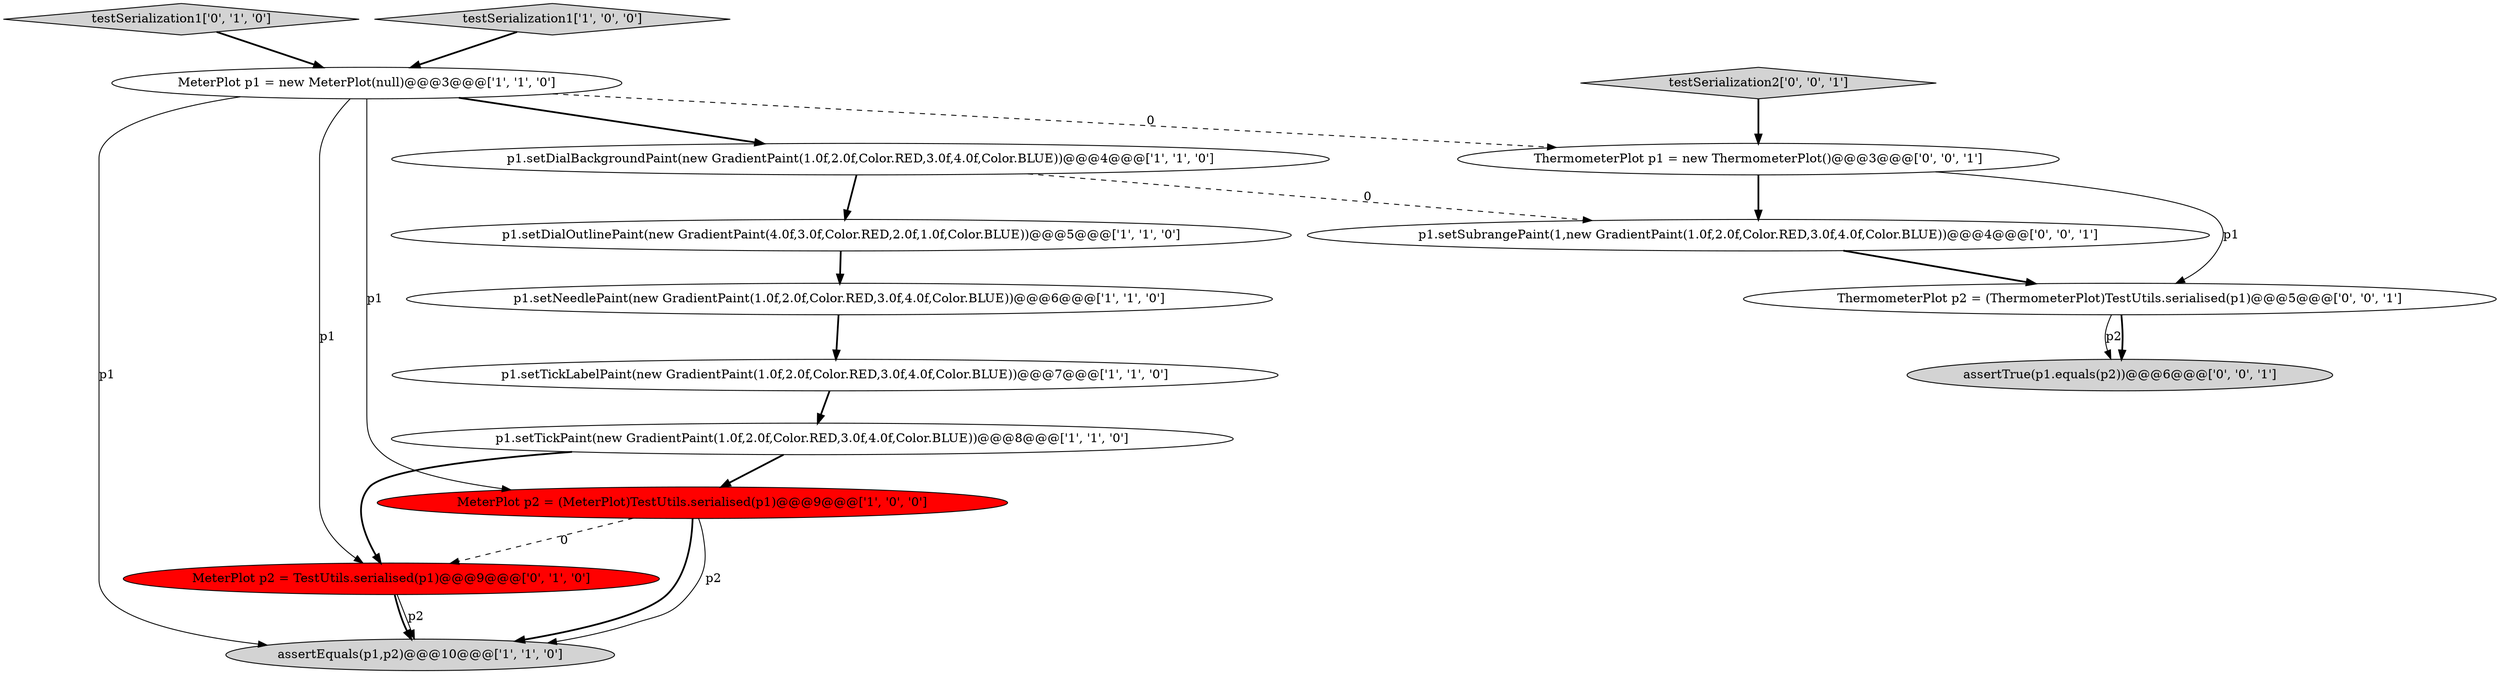 digraph {
12 [style = filled, label = "assertTrue(p1.equals(p2))@@@6@@@['0', '0', '1']", fillcolor = lightgray, shape = ellipse image = "AAA0AAABBB3BBB"];
13 [style = filled, label = "ThermometerPlot p2 = (ThermometerPlot)TestUtils.serialised(p1)@@@5@@@['0', '0', '1']", fillcolor = white, shape = ellipse image = "AAA0AAABBB3BBB"];
10 [style = filled, label = "testSerialization1['0', '1', '0']", fillcolor = lightgray, shape = diamond image = "AAA0AAABBB2BBB"];
6 [style = filled, label = "p1.setTickPaint(new GradientPaint(1.0f,2.0f,Color.RED,3.0f,4.0f,Color.BLUE))@@@8@@@['1', '1', '0']", fillcolor = white, shape = ellipse image = "AAA0AAABBB1BBB"];
4 [style = filled, label = "p1.setNeedlePaint(new GradientPaint(1.0f,2.0f,Color.RED,3.0f,4.0f,Color.BLUE))@@@6@@@['1', '1', '0']", fillcolor = white, shape = ellipse image = "AAA0AAABBB1BBB"];
11 [style = filled, label = "ThermometerPlot p1 = new ThermometerPlot()@@@3@@@['0', '0', '1']", fillcolor = white, shape = ellipse image = "AAA0AAABBB3BBB"];
1 [style = filled, label = "p1.setDialOutlinePaint(new GradientPaint(4.0f,3.0f,Color.RED,2.0f,1.0f,Color.BLUE))@@@5@@@['1', '1', '0']", fillcolor = white, shape = ellipse image = "AAA0AAABBB1BBB"];
2 [style = filled, label = "MeterPlot p1 = new MeterPlot(null)@@@3@@@['1', '1', '0']", fillcolor = white, shape = ellipse image = "AAA0AAABBB1BBB"];
5 [style = filled, label = "testSerialization1['1', '0', '0']", fillcolor = lightgray, shape = diamond image = "AAA0AAABBB1BBB"];
15 [style = filled, label = "p1.setSubrangePaint(1,new GradientPaint(1.0f,2.0f,Color.RED,3.0f,4.0f,Color.BLUE))@@@4@@@['0', '0', '1']", fillcolor = white, shape = ellipse image = "AAA0AAABBB3BBB"];
9 [style = filled, label = "MeterPlot p2 = TestUtils.serialised(p1)@@@9@@@['0', '1', '0']", fillcolor = red, shape = ellipse image = "AAA1AAABBB2BBB"];
0 [style = filled, label = "p1.setDialBackgroundPaint(new GradientPaint(1.0f,2.0f,Color.RED,3.0f,4.0f,Color.BLUE))@@@4@@@['1', '1', '0']", fillcolor = white, shape = ellipse image = "AAA0AAABBB1BBB"];
3 [style = filled, label = "assertEquals(p1,p2)@@@10@@@['1', '1', '0']", fillcolor = lightgray, shape = ellipse image = "AAA0AAABBB1BBB"];
8 [style = filled, label = "p1.setTickLabelPaint(new GradientPaint(1.0f,2.0f,Color.RED,3.0f,4.0f,Color.BLUE))@@@7@@@['1', '1', '0']", fillcolor = white, shape = ellipse image = "AAA0AAABBB1BBB"];
14 [style = filled, label = "testSerialization2['0', '0', '1']", fillcolor = lightgray, shape = diamond image = "AAA0AAABBB3BBB"];
7 [style = filled, label = "MeterPlot p2 = (MeterPlot)TestUtils.serialised(p1)@@@9@@@['1', '0', '0']", fillcolor = red, shape = ellipse image = "AAA1AAABBB1BBB"];
11->13 [style = solid, label="p1"];
2->3 [style = solid, label="p1"];
1->4 [style = bold, label=""];
9->3 [style = solid, label="p2"];
15->13 [style = bold, label=""];
2->7 [style = solid, label="p1"];
0->15 [style = dashed, label="0"];
8->6 [style = bold, label=""];
13->12 [style = solid, label="p2"];
7->3 [style = bold, label=""];
11->15 [style = bold, label=""];
5->2 [style = bold, label=""];
2->0 [style = bold, label=""];
13->12 [style = bold, label=""];
7->9 [style = dashed, label="0"];
0->1 [style = bold, label=""];
7->3 [style = solid, label="p2"];
9->3 [style = bold, label=""];
4->8 [style = bold, label=""];
2->11 [style = dashed, label="0"];
10->2 [style = bold, label=""];
6->9 [style = bold, label=""];
6->7 [style = bold, label=""];
2->9 [style = solid, label="p1"];
14->11 [style = bold, label=""];
}
